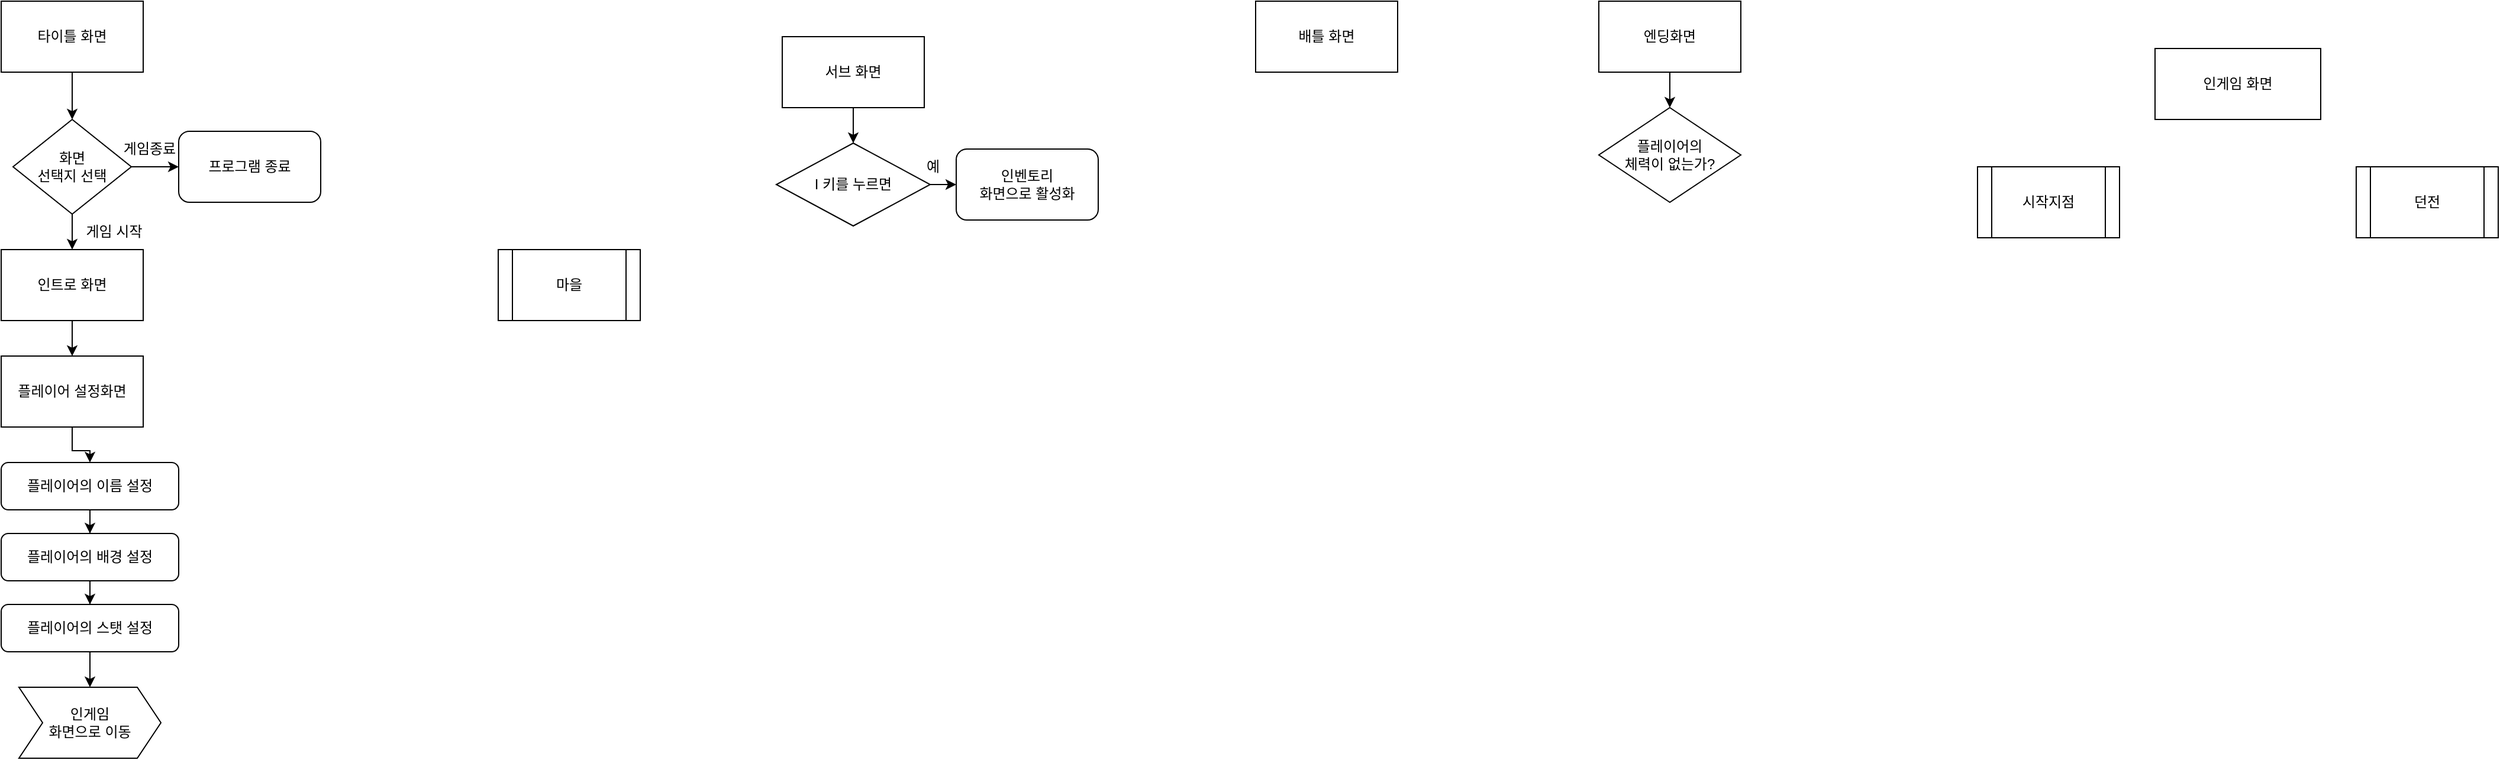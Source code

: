 <mxfile version="20.7.4" type="device"><diagram id="lG_jHRhFaToZx1emqfOq" name="페이지-1"><mxGraphModel dx="1050" dy="577" grid="1" gridSize="10" guides="1" tooltips="1" connect="1" arrows="1" fold="1" page="1" pageScale="1" pageWidth="827" pageHeight="1169" math="0" shadow="0"><root><mxCell id="0"/><mxCell id="1" parent="0"/><mxCell id="UxhORcMKIp8QNyK96YcD-3" value="" style="edgeStyle=orthogonalEdgeStyle;rounded=0;orthogonalLoop=1;jettySize=auto;html=1;" edge="1" parent="1" source="UxhORcMKIp8QNyK96YcD-1" target="UxhORcMKIp8QNyK96YcD-2"><mxGeometry relative="1" as="geometry"/></mxCell><mxCell id="UxhORcMKIp8QNyK96YcD-1" value="타이틀 화면" style="rounded=0;whiteSpace=wrap;html=1;" vertex="1" parent="1"><mxGeometry x="20" y="20" width="120" height="60" as="geometry"/></mxCell><mxCell id="UxhORcMKIp8QNyK96YcD-9" value="" style="edgeStyle=orthogonalEdgeStyle;rounded=0;orthogonalLoop=1;jettySize=auto;html=1;" edge="1" parent="1" source="UxhORcMKIp8QNyK96YcD-2" target="UxhORcMKIp8QNyK96YcD-8"><mxGeometry relative="1" as="geometry"/></mxCell><mxCell id="UxhORcMKIp8QNyK96YcD-11" value="" style="edgeStyle=orthogonalEdgeStyle;rounded=0;orthogonalLoop=1;jettySize=auto;html=1;" edge="1" parent="1" source="UxhORcMKIp8QNyK96YcD-2"><mxGeometry relative="1" as="geometry"><mxPoint x="80" y="230" as="targetPoint"/></mxGeometry></mxCell><mxCell id="UxhORcMKIp8QNyK96YcD-2" value="화면 &lt;br&gt;선택지 선택" style="rhombus;whiteSpace=wrap;html=1;" vertex="1" parent="1"><mxGeometry x="30" y="120" width="100" height="80" as="geometry"/></mxCell><mxCell id="UxhORcMKIp8QNyK96YcD-7" value="게임종료" style="text;html=1;align=center;verticalAlign=middle;resizable=0;points=[];autosize=1;strokeColor=none;fillColor=none;" vertex="1" parent="1"><mxGeometry x="110" y="130" width="70" height="30" as="geometry"/></mxCell><mxCell id="UxhORcMKIp8QNyK96YcD-8" value="프로그램 종료" style="rounded=1;whiteSpace=wrap;html=1;" vertex="1" parent="1"><mxGeometry x="170" y="130" width="120" height="60" as="geometry"/></mxCell><mxCell id="UxhORcMKIp8QNyK96YcD-12" value="게임 시작" style="text;html=1;align=center;verticalAlign=middle;resizable=0;points=[];autosize=1;strokeColor=none;fillColor=none;" vertex="1" parent="1"><mxGeometry x="80" y="200" width="70" height="30" as="geometry"/></mxCell><mxCell id="UxhORcMKIp8QNyK96YcD-15" value="" style="edgeStyle=orthogonalEdgeStyle;rounded=0;orthogonalLoop=1;jettySize=auto;html=1;" edge="1" parent="1" source="UxhORcMKIp8QNyK96YcD-13" target="UxhORcMKIp8QNyK96YcD-14"><mxGeometry relative="1" as="geometry"/></mxCell><mxCell id="UxhORcMKIp8QNyK96YcD-13" value="인트로 화면" style="rounded=0;whiteSpace=wrap;html=1;" vertex="1" parent="1"><mxGeometry x="20" y="230" width="120" height="60" as="geometry"/></mxCell><mxCell id="UxhORcMKIp8QNyK96YcD-17" value="" style="edgeStyle=orthogonalEdgeStyle;rounded=0;orthogonalLoop=1;jettySize=auto;html=1;" edge="1" parent="1" source="UxhORcMKIp8QNyK96YcD-14" target="UxhORcMKIp8QNyK96YcD-16"><mxGeometry relative="1" as="geometry"/></mxCell><mxCell id="UxhORcMKIp8QNyK96YcD-14" value="플레이어 설정화면" style="rounded=0;whiteSpace=wrap;html=1;" vertex="1" parent="1"><mxGeometry x="20" y="320" width="120" height="60" as="geometry"/></mxCell><mxCell id="UxhORcMKIp8QNyK96YcD-33" value="" style="edgeStyle=orthogonalEdgeStyle;rounded=0;orthogonalLoop=1;jettySize=auto;html=1;" edge="1" parent="1" source="UxhORcMKIp8QNyK96YcD-16" target="UxhORcMKIp8QNyK96YcD-32"><mxGeometry relative="1" as="geometry"/></mxCell><mxCell id="UxhORcMKIp8QNyK96YcD-16" value="플레이어의 이름 설정" style="rounded=1;whiteSpace=wrap;html=1;" vertex="1" parent="1"><mxGeometry x="20" y="410" width="150" height="40" as="geometry"/></mxCell><mxCell id="UxhORcMKIp8QNyK96YcD-19" value="인게임 화면" style="rounded=0;whiteSpace=wrap;html=1;" vertex="1" parent="1"><mxGeometry x="1840" y="60" width="140" height="60" as="geometry"/></mxCell><mxCell id="UxhORcMKIp8QNyK96YcD-21" value="시작지점" style="shape=process;whiteSpace=wrap;html=1;backgroundOutline=1;" vertex="1" parent="1"><mxGeometry x="1690" y="160" width="120" height="60" as="geometry"/></mxCell><mxCell id="UxhORcMKIp8QNyK96YcD-23" value="마을" style="shape=process;whiteSpace=wrap;html=1;backgroundOutline=1;" vertex="1" parent="1"><mxGeometry x="440" y="230" width="120" height="60" as="geometry"/></mxCell><mxCell id="UxhORcMKIp8QNyK96YcD-26" value="던전" style="shape=process;whiteSpace=wrap;html=1;backgroundOutline=1;" vertex="1" parent="1"><mxGeometry x="2010" y="160" width="120" height="60" as="geometry"/></mxCell><mxCell id="UxhORcMKIp8QNyK96YcD-28" value="배틀 화면" style="rounded=0;whiteSpace=wrap;html=1;" vertex="1" parent="1"><mxGeometry x="1080" y="20" width="120" height="60" as="geometry"/></mxCell><mxCell id="UxhORcMKIp8QNyK96YcD-48" value="" style="edgeStyle=orthogonalEdgeStyle;rounded=0;orthogonalLoop=1;jettySize=auto;html=1;" edge="1" parent="1" source="UxhORcMKIp8QNyK96YcD-29" target="UxhORcMKIp8QNyK96YcD-47"><mxGeometry relative="1" as="geometry"/></mxCell><mxCell id="UxhORcMKIp8QNyK96YcD-29" value="서브 화면" style="rounded=0;whiteSpace=wrap;html=1;" vertex="1" parent="1"><mxGeometry x="680" y="50" width="120" height="60" as="geometry"/></mxCell><mxCell id="UxhORcMKIp8QNyK96YcD-46" value="" style="edgeStyle=orthogonalEdgeStyle;rounded=0;orthogonalLoop=1;jettySize=auto;html=1;" edge="1" parent="1" source="UxhORcMKIp8QNyK96YcD-30" target="UxhORcMKIp8QNyK96YcD-44"><mxGeometry relative="1" as="geometry"/></mxCell><mxCell id="UxhORcMKIp8QNyK96YcD-30" value="플레이어의 스탯 설정" style="rounded=1;whiteSpace=wrap;html=1;" vertex="1" parent="1"><mxGeometry x="20" y="530" width="150" height="40" as="geometry"/></mxCell><mxCell id="UxhORcMKIp8QNyK96YcD-34" value="" style="edgeStyle=orthogonalEdgeStyle;rounded=0;orthogonalLoop=1;jettySize=auto;html=1;" edge="1" parent="1" source="UxhORcMKIp8QNyK96YcD-32" target="UxhORcMKIp8QNyK96YcD-30"><mxGeometry relative="1" as="geometry"/></mxCell><mxCell id="UxhORcMKIp8QNyK96YcD-32" value="플레이어의 배경 설정" style="rounded=1;whiteSpace=wrap;html=1;" vertex="1" parent="1"><mxGeometry x="20" y="470" width="150" height="40" as="geometry"/></mxCell><mxCell id="UxhORcMKIp8QNyK96YcD-44" value="인게임&lt;br&gt;화면으로 이동" style="shape=step;perimeter=stepPerimeter;whiteSpace=wrap;html=1;fixedSize=1;" vertex="1" parent="1"><mxGeometry x="35" y="600" width="120" height="60" as="geometry"/></mxCell><mxCell id="UxhORcMKIp8QNyK96YcD-50" value="" style="edgeStyle=orthogonalEdgeStyle;rounded=0;orthogonalLoop=1;jettySize=auto;html=1;" edge="1" parent="1" source="UxhORcMKIp8QNyK96YcD-47" target="UxhORcMKIp8QNyK96YcD-49"><mxGeometry relative="1" as="geometry"/></mxCell><mxCell id="UxhORcMKIp8QNyK96YcD-47" value="I 키를 누르면" style="rhombus;whiteSpace=wrap;html=1;" vertex="1" parent="1"><mxGeometry x="675" y="140" width="130" height="70" as="geometry"/></mxCell><mxCell id="UxhORcMKIp8QNyK96YcD-49" value="인벤토리&lt;br&gt;화면으로 활성화" style="rounded=1;whiteSpace=wrap;html=1;" vertex="1" parent="1"><mxGeometry x="827" y="145" width="120" height="60" as="geometry"/></mxCell><mxCell id="UxhORcMKIp8QNyK96YcD-54" value="예" style="text;html=1;align=center;verticalAlign=middle;resizable=0;points=[];autosize=1;strokeColor=none;fillColor=none;" vertex="1" parent="1"><mxGeometry x="787" y="145" width="40" height="30" as="geometry"/></mxCell><mxCell id="UxhORcMKIp8QNyK96YcD-58" value="" style="edgeStyle=orthogonalEdgeStyle;rounded=0;orthogonalLoop=1;jettySize=auto;html=1;" edge="1" parent="1" source="UxhORcMKIp8QNyK96YcD-56" target="UxhORcMKIp8QNyK96YcD-57"><mxGeometry relative="1" as="geometry"/></mxCell><mxCell id="UxhORcMKIp8QNyK96YcD-56" value="엔딩화면" style="rounded=0;whiteSpace=wrap;html=1;" vertex="1" parent="1"><mxGeometry x="1370" y="20" width="120" height="60" as="geometry"/></mxCell><mxCell id="UxhORcMKIp8QNyK96YcD-57" value="플레이어의&lt;br&gt;체력이 없는가?" style="rhombus;whiteSpace=wrap;html=1;" vertex="1" parent="1"><mxGeometry x="1370" y="110" width="120" height="80" as="geometry"/></mxCell></root></mxGraphModel></diagram></mxfile>